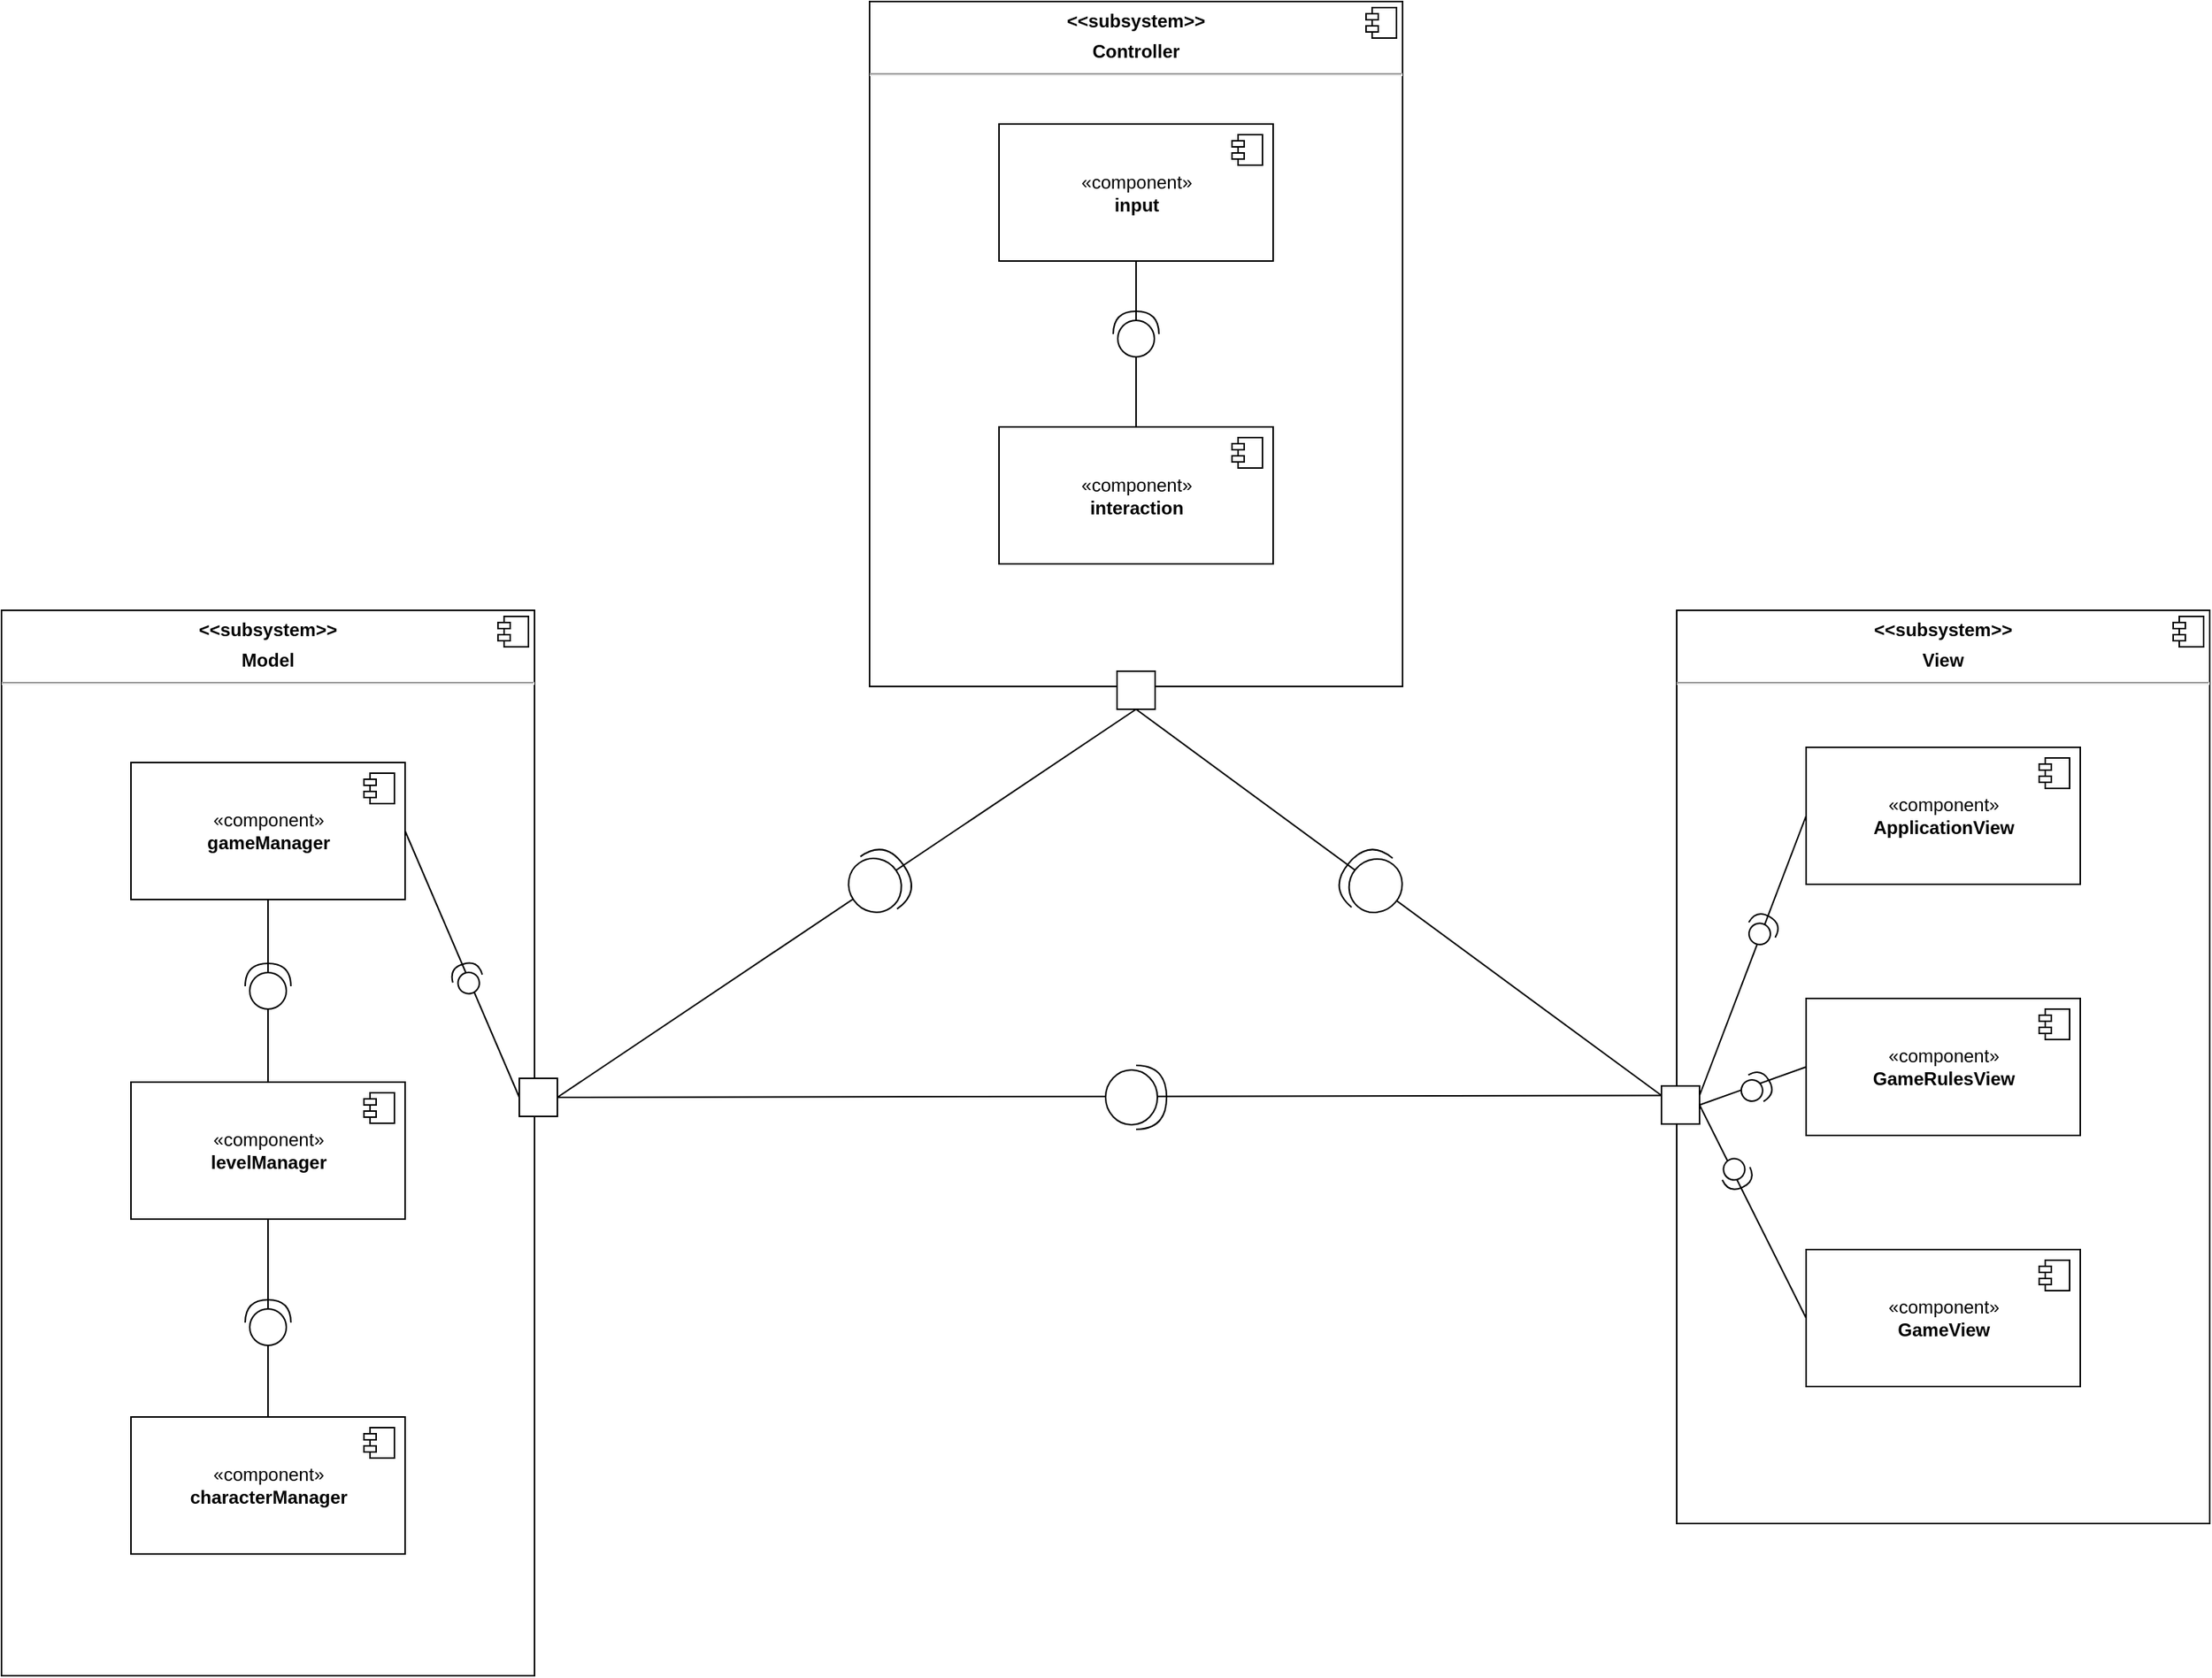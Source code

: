 <mxfile version="17.4.1" type="device"><diagram name="Page-1" id="5f0bae14-7c28-e335-631c-24af17079c00"><mxGraphModel dx="2250" dy="1463" grid="1" gridSize="10" guides="1" tooltips="1" connect="1" arrows="1" fold="1" page="1" pageScale="1" pageWidth="4681" pageHeight="3300" background="none" math="0" shadow="0"><root><mxCell id="0"/><mxCell id="1" parent="0"/><mxCell id="V0R8psol0gNB9N5JrJAx-6" value="&lt;p style=&quot;margin: 0px ; margin-top: 6px ; text-align: center&quot;&gt;&lt;b&gt;&amp;lt;&amp;lt;subsystem&amp;gt;&amp;gt;&lt;/b&gt;&lt;/p&gt;&lt;p style=&quot;margin: 0px ; margin-top: 6px ; text-align: center&quot;&gt;&lt;b&gt;Controller&lt;/b&gt;&lt;/p&gt;&lt;hr&gt;&lt;p style=&quot;margin: 0px ; margin-left: 8px&quot;&gt;&lt;br&gt;&lt;/p&gt;" style="align=left;overflow=fill;html=1;dropTarget=0;" vertex="1" parent="1"><mxGeometry x="2010" y="200" width="350" height="450" as="geometry"/></mxCell><mxCell id="V0R8psol0gNB9N5JrJAx-7" value="" style="shape=component;jettyWidth=8;jettyHeight=4;" vertex="1" parent="V0R8psol0gNB9N5JrJAx-6"><mxGeometry x="1" width="20" height="20" relative="1" as="geometry"><mxPoint x="-24" y="4" as="offset"/></mxGeometry></mxCell><mxCell id="V0R8psol0gNB9N5JrJAx-1" value="«component»&lt;br&gt;&lt;b&gt;input&lt;/b&gt;" style="html=1;dropTarget=0;" vertex="1" parent="1"><mxGeometry x="2095" y="280.5" width="180" height="90" as="geometry"/></mxCell><mxCell id="V0R8psol0gNB9N5JrJAx-2" value="" style="shape=module;jettyWidth=8;jettyHeight=4;" vertex="1" parent="V0R8psol0gNB9N5JrJAx-1"><mxGeometry x="1" width="20" height="20" relative="1" as="geometry"><mxPoint x="-27" y="7" as="offset"/></mxGeometry></mxCell><mxCell id="V0R8psol0gNB9N5JrJAx-8" value="«component»&lt;br&gt;&lt;b&gt;interaction&lt;/b&gt;" style="html=1;dropTarget=0;" vertex="1" parent="1"><mxGeometry x="2095" y="479.5" width="180" height="90" as="geometry"/></mxCell><mxCell id="V0R8psol0gNB9N5JrJAx-9" value="" style="shape=module;jettyWidth=8;jettyHeight=4;" vertex="1" parent="V0R8psol0gNB9N5JrJAx-8"><mxGeometry x="1" width="20" height="20" relative="1" as="geometry"><mxPoint x="-27" y="7" as="offset"/></mxGeometry></mxCell><mxCell id="V0R8psol0gNB9N5JrJAx-14" value="" style="endArrow=none;html=1;rounded=0;exitX=0.5;exitY=1;exitDx=0;exitDy=0;" edge="1" parent="1" source="V0R8psol0gNB9N5JrJAx-1" target="V0R8psol0gNB9N5JrJAx-8"><mxGeometry width="50" height="50" relative="1" as="geometry"><mxPoint x="1825" y="463.5" as="sourcePoint"/><mxPoint x="1875" y="413.5" as="targetPoint"/></mxGeometry></mxCell><mxCell id="V0R8psol0gNB9N5JrJAx-15" value="" style="shape=providedRequiredInterface;html=1;verticalLabelPosition=bottom;sketch=0;rotation=-90;" vertex="1" parent="1"><mxGeometry x="2170" y="403.5" width="30" height="30" as="geometry"/></mxCell><mxCell id="V0R8psol0gNB9N5JrJAx-17" value="&lt;p style=&quot;margin: 0px ; margin-top: 6px ; text-align: center&quot;&gt;&lt;b&gt;&amp;lt;&amp;lt;subsystem&amp;gt;&amp;gt;&lt;/b&gt;&lt;/p&gt;&lt;p style=&quot;margin: 0px ; margin-top: 6px ; text-align: center&quot;&gt;&lt;b&gt;View&lt;/b&gt;&lt;/p&gt;&lt;hr&gt;&lt;p style=&quot;margin: 0px ; margin-left: 8px&quot;&gt;&lt;br&gt;&lt;/p&gt;" style="align=left;overflow=fill;html=1;dropTarget=0;" vertex="1" parent="1"><mxGeometry x="2540" y="600" width="350" height="600" as="geometry"/></mxCell><mxCell id="V0R8psol0gNB9N5JrJAx-18" value="" style="shape=component;jettyWidth=8;jettyHeight=4;" vertex="1" parent="V0R8psol0gNB9N5JrJAx-17"><mxGeometry x="1" width="20" height="20" relative="1" as="geometry"><mxPoint x="-24" y="4" as="offset"/></mxGeometry></mxCell><mxCell id="V0R8psol0gNB9N5JrJAx-19" value="«component»&lt;br&gt;&lt;b&gt;ApplicationView&lt;/b&gt;" style="html=1;dropTarget=0;" vertex="1" parent="1"><mxGeometry x="2625" y="690" width="180" height="90" as="geometry"/></mxCell><mxCell id="V0R8psol0gNB9N5JrJAx-20" value="" style="shape=module;jettyWidth=8;jettyHeight=4;" vertex="1" parent="V0R8psol0gNB9N5JrJAx-19"><mxGeometry x="1" width="20" height="20" relative="1" as="geometry"><mxPoint x="-27" y="7" as="offset"/></mxGeometry></mxCell><mxCell id="V0R8psol0gNB9N5JrJAx-21" value="«component»&lt;br&gt;&lt;b&gt;GameRulesView&lt;/b&gt;" style="html=1;dropTarget=0;" vertex="1" parent="1"><mxGeometry x="2625" y="855" width="180" height="90" as="geometry"/></mxCell><mxCell id="V0R8psol0gNB9N5JrJAx-22" value="" style="shape=module;jettyWidth=8;jettyHeight=4;" vertex="1" parent="V0R8psol0gNB9N5JrJAx-21"><mxGeometry x="1" width="20" height="20" relative="1" as="geometry"><mxPoint x="-27" y="7" as="offset"/></mxGeometry></mxCell><mxCell id="V0R8psol0gNB9N5JrJAx-23" value="«component»&lt;br&gt;&lt;b&gt;GameView&lt;/b&gt;" style="html=1;dropTarget=0;" vertex="1" parent="1"><mxGeometry x="2625" y="1020" width="180" height="90" as="geometry"/></mxCell><mxCell id="V0R8psol0gNB9N5JrJAx-24" value="" style="shape=module;jettyWidth=8;jettyHeight=4;" vertex="1" parent="V0R8psol0gNB9N5JrJAx-23"><mxGeometry x="1" width="20" height="20" relative="1" as="geometry"><mxPoint x="-27" y="7" as="offset"/></mxGeometry></mxCell><mxCell id="V0R8psol0gNB9N5JrJAx-25" value="&lt;p style=&quot;margin: 0px ; margin-top: 6px ; text-align: center&quot;&gt;&lt;b&gt;&amp;lt;&amp;lt;subsystem&amp;gt;&amp;gt;&lt;/b&gt;&lt;/p&gt;&lt;p style=&quot;margin: 0px ; margin-top: 6px ; text-align: center&quot;&gt;&lt;b&gt;Model&lt;/b&gt;&lt;/p&gt;&lt;hr&gt;&lt;p style=&quot;margin: 0px ; margin-left: 8px&quot;&gt;&lt;br&gt;&lt;/p&gt;" style="align=left;overflow=fill;html=1;dropTarget=0;" vertex="1" parent="1"><mxGeometry x="1440" y="600" width="350" height="700" as="geometry"/></mxCell><mxCell id="V0R8psol0gNB9N5JrJAx-26" value="" style="shape=component;jettyWidth=8;jettyHeight=4;" vertex="1" parent="V0R8psol0gNB9N5JrJAx-25"><mxGeometry x="1" width="20" height="20" relative="1" as="geometry"><mxPoint x="-24" y="4" as="offset"/></mxGeometry></mxCell><mxCell id="V0R8psol0gNB9N5JrJAx-27" value="«component»&lt;br&gt;&lt;b&gt;characterManager&lt;/b&gt;" style="html=1;dropTarget=0;" vertex="1" parent="1"><mxGeometry x="1525" y="1130" width="180" height="90" as="geometry"/></mxCell><mxCell id="V0R8psol0gNB9N5JrJAx-28" value="" style="shape=module;jettyWidth=8;jettyHeight=4;" vertex="1" parent="V0R8psol0gNB9N5JrJAx-27"><mxGeometry x="1" width="20" height="20" relative="1" as="geometry"><mxPoint x="-27" y="7" as="offset"/></mxGeometry></mxCell><mxCell id="V0R8psol0gNB9N5JrJAx-29" value="«component»&lt;br&gt;&lt;b&gt;levelManager&lt;/b&gt;&lt;span style=&quot;color: rgba(0 , 0 , 0 , 0) ; font-family: monospace ; font-size: 0px&quot;&gt;%3CmxGraphModel%3E%3Croot%3E%3CmxCell%20id%3D%220%22%2F%3E%3CmxCell%20id%3D%221%22%20parent%3D%220%22%2F%3E%3CmxCell%20id%3D%222%22%20value%3D%22%C2%ABcomponent%C2%BB%26lt%3Bbr%26gt%3B%26lt%3Bb%26gt%3BcharacterManager%26lt%3B%2Fb%26gt%3B%22%20style%3D%22html%3D1%3BdropTarget%3D0%3B%22%20vertex%3D%221%22%20parent%3D%221%22%3E%3CmxGeometry%20x%3D%222020%22%20y%3D%22564%22%20width%3D%22180%22%20height%3D%2290%22%20as%3D%22geometry%22%2F%3E%3C%2FmxCell%3E%3CmxCell%20id%3D%223%22%20value%3D%22%22%20style%3D%22shape%3Dmodule%3BjettyWidth%3D8%3BjettyHeight%3D4%3B%22%20vertex%3D%221%22%20parent%3D%222%22%3E%3CmxGeometry%20x%3D%221%22%20width%3D%2220%22%20height%3D%2220%22%20relative%3D%221%22%20as%3D%22geometry%22%3E%3CmxPoint%20x%3D%22-27%22%20y%3D%227%22%20as%3D%22offset%22%2F%3E%3C%2FmxGeometry%3E%3C%2FmxCell%3E%3C%2Froot%3E%3C%2FmxGraphModel%3E&lt;/span&gt;" style="html=1;dropTarget=0;" vertex="1" parent="1"><mxGeometry x="1525" y="910" width="180" height="90" as="geometry"/></mxCell><mxCell id="V0R8psol0gNB9N5JrJAx-30" value="" style="shape=module;jettyWidth=8;jettyHeight=4;" vertex="1" parent="V0R8psol0gNB9N5JrJAx-29"><mxGeometry x="1" width="20" height="20" relative="1" as="geometry"><mxPoint x="-27" y="7" as="offset"/></mxGeometry></mxCell><mxCell id="V0R8psol0gNB9N5JrJAx-31" value="«component»&lt;br&gt;&lt;b&gt;gameManager&lt;/b&gt;" style="html=1;dropTarget=0;" vertex="1" parent="1"><mxGeometry x="1525" y="700" width="180" height="90" as="geometry"/></mxCell><mxCell id="V0R8psol0gNB9N5JrJAx-32" value="" style="shape=module;jettyWidth=8;jettyHeight=4;" vertex="1" parent="V0R8psol0gNB9N5JrJAx-31"><mxGeometry x="1" width="20" height="20" relative="1" as="geometry"><mxPoint x="-27" y="7" as="offset"/></mxGeometry></mxCell><mxCell id="V0R8psol0gNB9N5JrJAx-33" value="" style="endArrow=none;html=1;rounded=0;entryX=0.5;entryY=1;entryDx=0;entryDy=0;exitX=0.5;exitY=0;exitDx=0;exitDy=0;" edge="1" parent="1" source="V0R8psol0gNB9N5JrJAx-29" target="V0R8psol0gNB9N5JrJAx-31"><mxGeometry width="50" height="50" relative="1" as="geometry"><mxPoint x="1745" y="890" as="sourcePoint"/><mxPoint x="1795" y="840" as="targetPoint"/></mxGeometry></mxCell><mxCell id="V0R8psol0gNB9N5JrJAx-34" value="" style="shape=providedRequiredInterface;html=1;verticalLabelPosition=bottom;sketch=0;rotation=-90;" vertex="1" parent="1"><mxGeometry x="1600" y="832" width="30" height="30" as="geometry"/></mxCell><mxCell id="V0R8psol0gNB9N5JrJAx-36" value="" style="endArrow=none;html=1;rounded=0;exitX=0.5;exitY=0;exitDx=0;exitDy=0;entryX=0.5;entryY=1;entryDx=0;entryDy=0;" edge="1" parent="1" source="V0R8psol0gNB9N5JrJAx-27" target="V0R8psol0gNB9N5JrJAx-29"><mxGeometry width="50" height="50" relative="1" as="geometry"><mxPoint x="1615" y="1120" as="sourcePoint"/><mxPoint x="1645" y="1020" as="targetPoint"/></mxGeometry></mxCell><mxCell id="V0R8psol0gNB9N5JrJAx-37" value="" style="shape=providedRequiredInterface;html=1;verticalLabelPosition=bottom;sketch=0;rotation=-90;" vertex="1" parent="1"><mxGeometry x="1600" y="1053" width="30" height="30" as="geometry"/></mxCell><mxCell id="V0R8psol0gNB9N5JrJAx-38" value="" style="whiteSpace=wrap;html=1;aspect=fixed;" vertex="1" parent="1"><mxGeometry x="2172.5" y="640" width="25" height="25" as="geometry"/></mxCell><mxCell id="V0R8psol0gNB9N5JrJAx-39" value="" style="whiteSpace=wrap;html=1;aspect=fixed;" vertex="1" parent="1"><mxGeometry x="2530" y="912.5" width="25" height="25" as="geometry"/></mxCell><mxCell id="V0R8psol0gNB9N5JrJAx-40" value="" style="endArrow=none;html=1;rounded=0;entryX=0;entryY=0.5;entryDx=0;entryDy=0;exitX=1;exitY=0.25;exitDx=0;exitDy=0;" edge="1" parent="1" source="V0R8psol0gNB9N5JrJAx-39" target="V0R8psol0gNB9N5JrJAx-19"><mxGeometry width="50" height="50" relative="1" as="geometry"><mxPoint x="2570" y="862" as="sourcePoint"/><mxPoint x="2620" y="812" as="targetPoint"/></mxGeometry></mxCell><mxCell id="V0R8psol0gNB9N5JrJAx-41" value="" style="endArrow=none;html=1;rounded=0;entryX=0;entryY=0.5;entryDx=0;entryDy=0;exitX=1;exitY=0.5;exitDx=0;exitDy=0;startArrow=none;" edge="1" parent="1" source="V0R8psol0gNB9N5JrJAx-39" target="V0R8psol0gNB9N5JrJAx-21"><mxGeometry width="50" height="50" relative="1" as="geometry"><mxPoint x="2602" y="917.5" as="sourcePoint"/><mxPoint x="2600" y="940" as="targetPoint"/></mxGeometry></mxCell><mxCell id="V0R8psol0gNB9N5JrJAx-42" value="" style="endArrow=none;html=1;rounded=0;entryX=0;entryY=0.5;entryDx=0;entryDy=0;exitX=1;exitY=0.5;exitDx=0;exitDy=0;" edge="1" parent="1" source="V0R8psol0gNB9N5JrJAx-39" target="V0R8psol0gNB9N5JrJAx-23"><mxGeometry width="50" height="50" relative="1" as="geometry"><mxPoint x="2560" y="1020" as="sourcePoint"/><mxPoint x="2610" y="970" as="targetPoint"/></mxGeometry></mxCell><mxCell id="V0R8psol0gNB9N5JrJAx-43" value="" style="shape=providedRequiredInterface;html=1;verticalLabelPosition=bottom;sketch=0;rotation=-60;" vertex="1" parent="1"><mxGeometry x="2586" y="800" width="20" height="20" as="geometry"/></mxCell><mxCell id="V0R8psol0gNB9N5JrJAx-47" value="" style="shape=providedRequiredInterface;html=1;verticalLabelPosition=bottom;sketch=0;rotation=65;" vertex="1" parent="1"><mxGeometry x="2569" y="960" width="20" height="20" as="geometry"/></mxCell><mxCell id="V0R8psol0gNB9N5JrJAx-48" value="" style="whiteSpace=wrap;html=1;aspect=fixed;" vertex="1" parent="1"><mxGeometry x="1780" y="907.5" width="25" height="25" as="geometry"/></mxCell><mxCell id="V0R8psol0gNB9N5JrJAx-54" value="" style="endArrow=none;html=1;rounded=0;entryX=1;entryY=0.5;entryDx=0;entryDy=0;exitX=0;exitY=0.5;exitDx=0;exitDy=0;" edge="1" parent="1" source="V0R8psol0gNB9N5JrJAx-48" target="V0R8psol0gNB9N5JrJAx-31"><mxGeometry width="50" height="50" relative="1" as="geometry"><mxPoint x="1760" y="870" as="sourcePoint"/><mxPoint x="1640" y="840" as="targetPoint"/></mxGeometry></mxCell><mxCell id="V0R8psol0gNB9N5JrJAx-55" value="" style="shape=providedRequiredInterface;html=1;verticalLabelPosition=bottom;sketch=0;rotation=-105;" vertex="1" parent="1"><mxGeometry x="1736" y="832" width="20" height="20" as="geometry"/></mxCell><mxCell id="V0R8psol0gNB9N5JrJAx-56" value="" style="endArrow=none;html=1;rounded=0;entryX=0.5;entryY=1;entryDx=0;entryDy=0;exitX=0;exitY=0.25;exitDx=0;exitDy=0;" edge="1" parent="1" source="V0R8psol0gNB9N5JrJAx-39" target="V0R8psol0gNB9N5JrJAx-38"><mxGeometry width="50" height="50" relative="1" as="geometry"><mxPoint x="1980" y="900" as="sourcePoint"/><mxPoint x="2030" y="850" as="targetPoint"/></mxGeometry></mxCell><mxCell id="V0R8psol0gNB9N5JrJAx-57" value="" style="endArrow=none;html=1;rounded=0;exitX=1;exitY=0.5;exitDx=0;exitDy=0;entryX=0.5;entryY=1;entryDx=0;entryDy=0;" edge="1" parent="1" source="V0R8psol0gNB9N5JrJAx-48" target="V0R8psol0gNB9N5JrJAx-38"><mxGeometry width="50" height="50" relative="1" as="geometry"><mxPoint x="1960" y="620" as="sourcePoint"/><mxPoint x="2010" y="570" as="targetPoint"/></mxGeometry></mxCell><mxCell id="V0R8psol0gNB9N5JrJAx-58" value="" style="endArrow=none;html=1;rounded=0;exitX=1;exitY=0.5;exitDx=0;exitDy=0;entryX=0;entryY=0.25;entryDx=0;entryDy=0;" edge="1" parent="1" source="V0R8psol0gNB9N5JrJAx-48" target="V0R8psol0gNB9N5JrJAx-39"><mxGeometry width="50" height="50" relative="1" as="geometry"><mxPoint x="1960" y="930" as="sourcePoint"/><mxPoint x="2010" y="880" as="targetPoint"/></mxGeometry></mxCell><mxCell id="V0R8psol0gNB9N5JrJAx-59" value="" style="shape=providedRequiredInterface;html=1;verticalLabelPosition=bottom;sketch=0;rotation=-30;" vertex="1" parent="1"><mxGeometry x="2582" y="904" width="20" height="20" as="geometry"/></mxCell><mxCell id="V0R8psol0gNB9N5JrJAx-60" value="" style="shape=providedRequiredInterface;html=1;verticalLabelPosition=bottom;sketch=0;" vertex="1" parent="1"><mxGeometry x="2165" y="899" width="40" height="42" as="geometry"/></mxCell><mxCell id="V0R8psol0gNB9N5JrJAx-62" value="" style="shape=providedRequiredInterface;html=1;verticalLabelPosition=bottom;sketch=0;rotation=-140;" vertex="1" parent="1"><mxGeometry x="2320" y="758" width="40" height="42" as="geometry"/></mxCell><mxCell id="V0R8psol0gNB9N5JrJAx-63" value="" style="shape=providedRequiredInterface;html=1;verticalLabelPosition=bottom;sketch=0;rotation=-35;" vertex="1" parent="1"><mxGeometry x="1996" y="758" width="40" height="42" as="geometry"/></mxCell></root></mxGraphModel></diagram></mxfile>